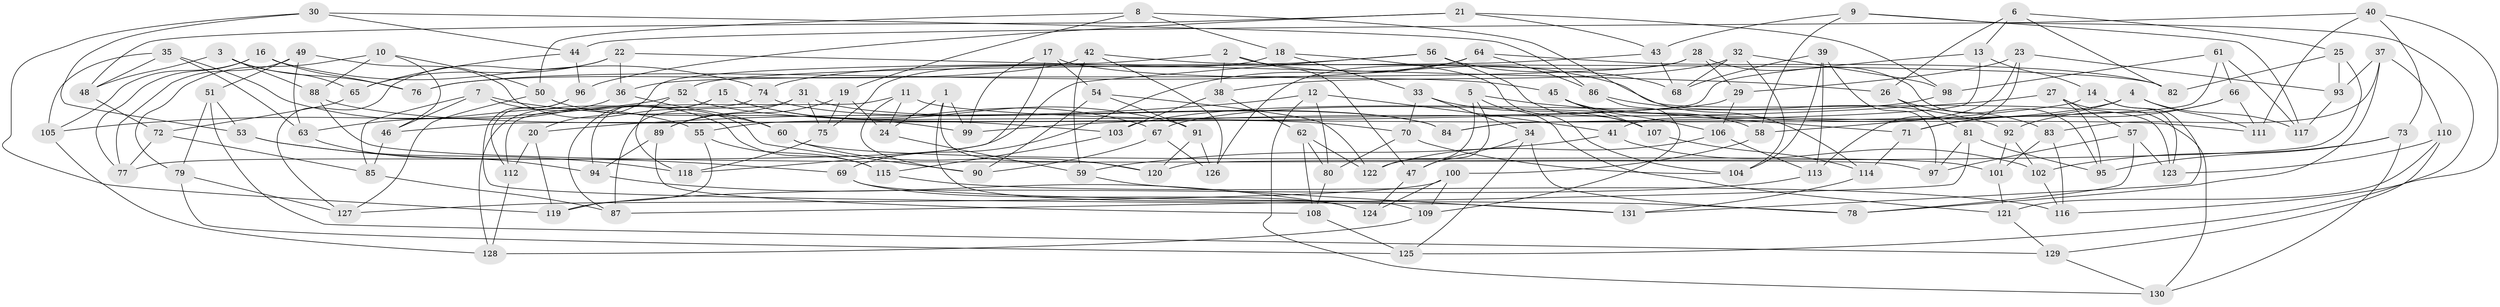 // Generated by graph-tools (version 1.1) at 2025/02/03/09/25 03:02:58]
// undirected, 131 vertices, 262 edges
graph export_dot {
graph [start="1"]
  node [color=gray90,style=filled];
  1;
  2;
  3;
  4;
  5;
  6;
  7;
  8;
  9;
  10;
  11;
  12;
  13;
  14;
  15;
  16;
  17;
  18;
  19;
  20;
  21;
  22;
  23;
  24;
  25;
  26;
  27;
  28;
  29;
  30;
  31;
  32;
  33;
  34;
  35;
  36;
  37;
  38;
  39;
  40;
  41;
  42;
  43;
  44;
  45;
  46;
  47;
  48;
  49;
  50;
  51;
  52;
  53;
  54;
  55;
  56;
  57;
  58;
  59;
  60;
  61;
  62;
  63;
  64;
  65;
  66;
  67;
  68;
  69;
  70;
  71;
  72;
  73;
  74;
  75;
  76;
  77;
  78;
  79;
  80;
  81;
  82;
  83;
  84;
  85;
  86;
  87;
  88;
  89;
  90;
  91;
  92;
  93;
  94;
  95;
  96;
  97;
  98;
  99;
  100;
  101;
  102;
  103;
  104;
  105;
  106;
  107;
  108;
  109;
  110;
  111;
  112;
  113;
  114;
  115;
  116;
  117;
  118;
  119;
  120;
  121;
  122;
  123;
  124;
  125;
  126;
  127;
  128;
  129;
  130;
  131;
  1 -- 120;
  1 -- 109;
  1 -- 24;
  1 -- 99;
  2 -- 123;
  2 -- 20;
  2 -- 38;
  2 -- 47;
  3 -- 48;
  3 -- 65;
  3 -- 88;
  3 -- 76;
  4 -- 67;
  4 -- 71;
  4 -- 117;
  4 -- 111;
  5 -- 71;
  5 -- 122;
  5 -- 121;
  5 -- 47;
  6 -- 25;
  6 -- 26;
  6 -- 82;
  6 -- 13;
  7 -- 99;
  7 -- 85;
  7 -- 115;
  7 -- 46;
  8 -- 18;
  8 -- 114;
  8 -- 50;
  8 -- 19;
  9 -- 117;
  9 -- 43;
  9 -- 58;
  9 -- 125;
  10 -- 88;
  10 -- 46;
  10 -- 79;
  10 -- 50;
  11 -- 111;
  11 -- 90;
  11 -- 24;
  11 -- 112;
  12 -- 20;
  12 -- 130;
  12 -- 80;
  12 -- 41;
  13 -- 46;
  13 -- 84;
  13 -- 14;
  14 -- 131;
  14 -- 123;
  14 -- 58;
  15 -- 87;
  15 -- 91;
  15 -- 94;
  15 -- 67;
  16 -- 76;
  16 -- 105;
  16 -- 77;
  16 -- 74;
  17 -- 54;
  17 -- 45;
  17 -- 99;
  17 -- 118;
  18 -- 75;
  18 -- 33;
  18 -- 104;
  19 -- 89;
  19 -- 24;
  19 -- 75;
  20 -- 112;
  20 -- 119;
  21 -- 43;
  21 -- 96;
  21 -- 48;
  21 -- 98;
  22 -- 26;
  22 -- 65;
  22 -- 36;
  22 -- 127;
  23 -- 93;
  23 -- 29;
  23 -- 113;
  23 -- 41;
  24 -- 59;
  25 -- 120;
  25 -- 93;
  25 -- 82;
  26 -- 81;
  26 -- 83;
  27 -- 99;
  27 -- 57;
  27 -- 130;
  27 -- 95;
  28 -- 36;
  28 -- 126;
  28 -- 29;
  28 -- 95;
  29 -- 55;
  29 -- 106;
  30 -- 53;
  30 -- 86;
  30 -- 119;
  30 -- 44;
  31 -- 84;
  31 -- 89;
  31 -- 75;
  31 -- 87;
  32 -- 98;
  32 -- 104;
  32 -- 38;
  32 -- 68;
  33 -- 107;
  33 -- 70;
  33 -- 34;
  34 -- 78;
  34 -- 47;
  34 -- 125;
  35 -- 105;
  35 -- 48;
  35 -- 55;
  35 -- 63;
  36 -- 63;
  36 -- 60;
  37 -- 110;
  37 -- 93;
  37 -- 78;
  37 -- 83;
  38 -- 62;
  38 -- 103;
  39 -- 97;
  39 -- 104;
  39 -- 113;
  39 -- 68;
  40 -- 116;
  40 -- 73;
  40 -- 44;
  40 -- 111;
  41 -- 59;
  41 -- 102;
  42 -- 82;
  42 -- 59;
  42 -- 126;
  42 -- 76;
  43 -- 68;
  43 -- 52;
  44 -- 65;
  44 -- 96;
  45 -- 58;
  45 -- 106;
  45 -- 107;
  46 -- 85;
  47 -- 124;
  48 -- 72;
  49 -- 77;
  49 -- 63;
  49 -- 51;
  49 -- 90;
  50 -- 127;
  50 -- 60;
  51 -- 53;
  51 -- 79;
  51 -- 129;
  52 -- 70;
  52 -- 118;
  52 -- 105;
  53 -- 69;
  53 -- 118;
  54 -- 122;
  54 -- 91;
  54 -- 90;
  55 -- 115;
  55 -- 119;
  56 -- 68;
  56 -- 74;
  56 -- 77;
  56 -- 107;
  57 -- 78;
  57 -- 97;
  57 -- 123;
  58 -- 100;
  59 -- 131;
  60 -- 120;
  60 -- 101;
  61 -- 84;
  61 -- 117;
  61 -- 98;
  61 -- 66;
  62 -- 80;
  62 -- 122;
  62 -- 108;
  63 -- 94;
  64 -- 82;
  64 -- 86;
  64 -- 76;
  64 -- 69;
  65 -- 72;
  66 -- 71;
  66 -- 111;
  66 -- 92;
  67 -- 90;
  67 -- 126;
  69 -- 78;
  69 -- 124;
  70 -- 80;
  70 -- 104;
  71 -- 114;
  72 -- 77;
  72 -- 85;
  73 -- 102;
  73 -- 95;
  73 -- 130;
  74 -- 84;
  74 -- 128;
  75 -- 118;
  79 -- 127;
  79 -- 125;
  80 -- 108;
  81 -- 95;
  81 -- 87;
  81 -- 97;
  83 -- 116;
  83 -- 101;
  85 -- 87;
  86 -- 109;
  86 -- 92;
  88 -- 97;
  88 -- 103;
  89 -- 108;
  89 -- 94;
  91 -- 126;
  91 -- 120;
  92 -- 102;
  92 -- 101;
  93 -- 117;
  94 -- 124;
  96 -- 131;
  96 -- 112;
  98 -- 103;
  100 -- 124;
  100 -- 109;
  100 -- 127;
  101 -- 121;
  102 -- 116;
  103 -- 115;
  105 -- 128;
  106 -- 113;
  106 -- 122;
  107 -- 114;
  108 -- 125;
  109 -- 128;
  110 -- 129;
  110 -- 121;
  110 -- 123;
  112 -- 128;
  113 -- 119;
  114 -- 131;
  115 -- 116;
  121 -- 129;
  129 -- 130;
}
